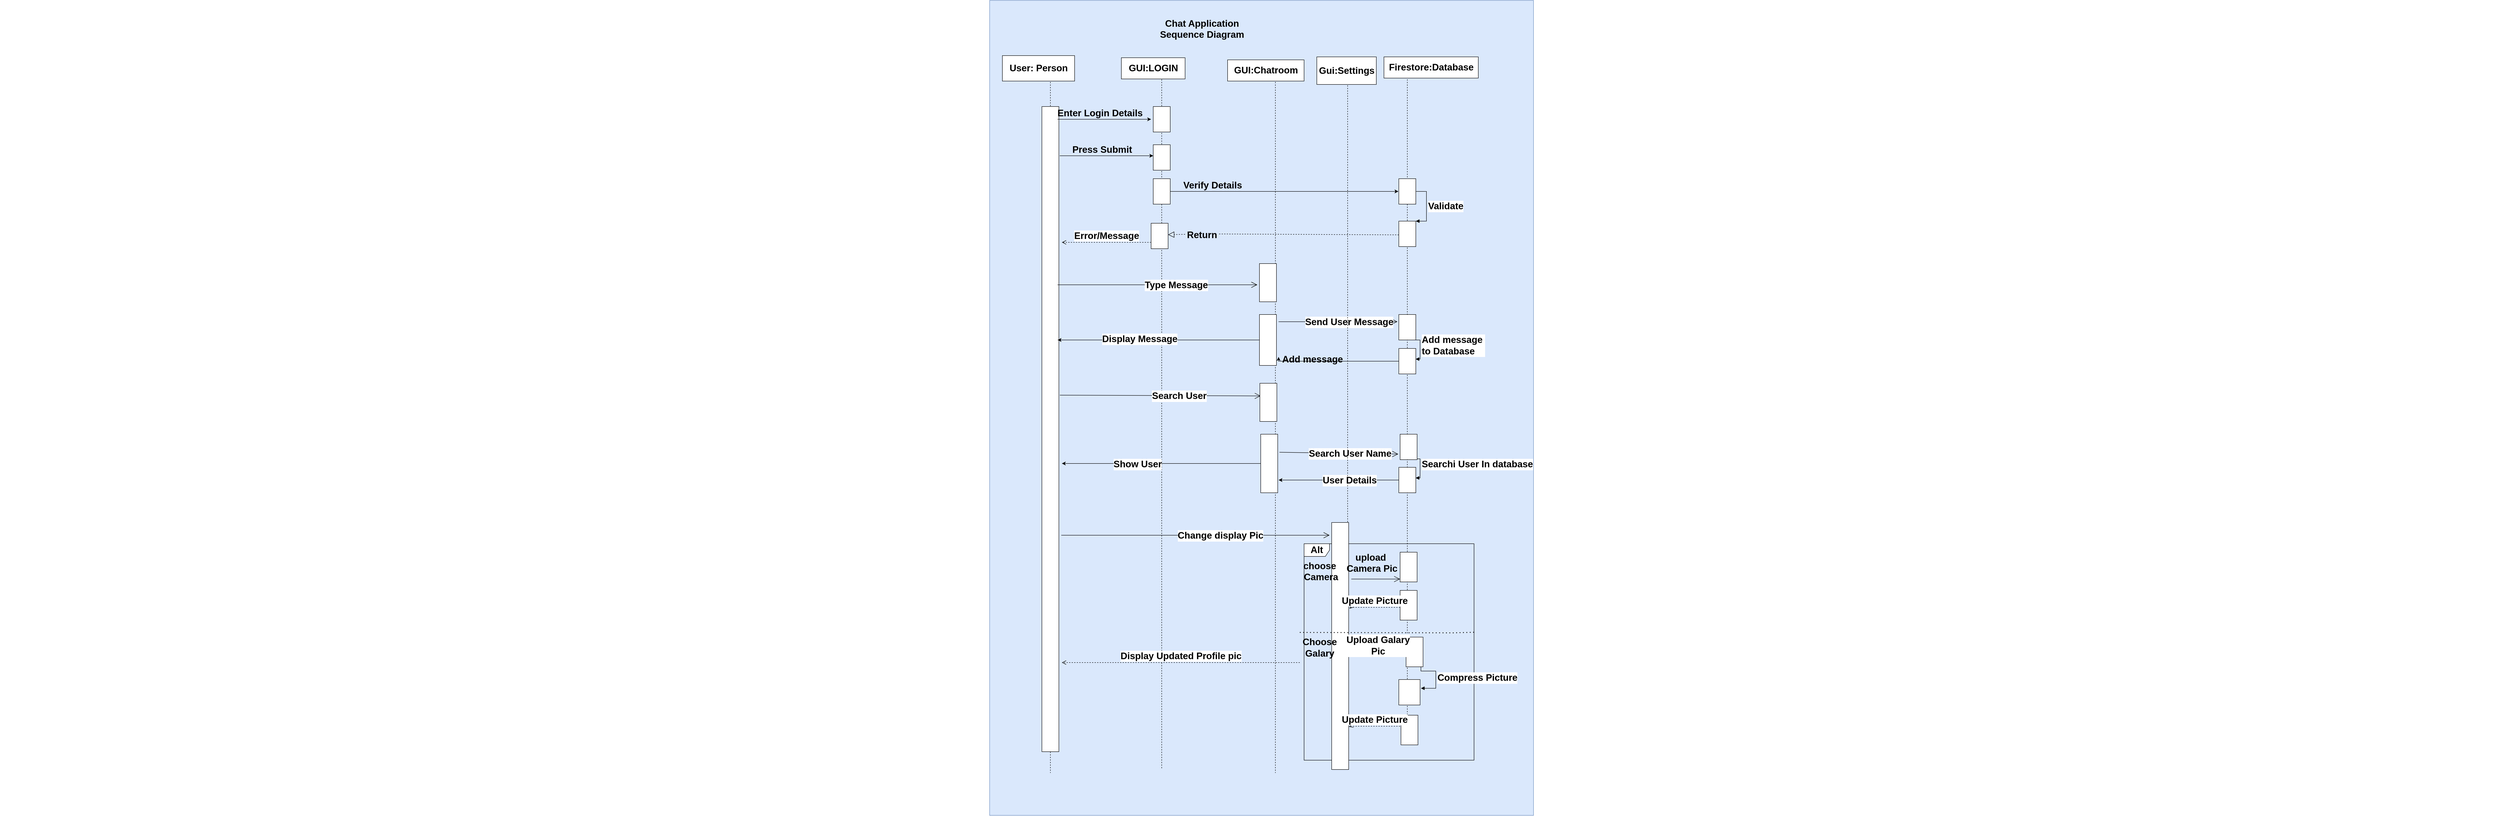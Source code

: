 <mxfile version="16.4.8" type="device"><diagram id="8HDTGGuXUnb9QSAIR5Yl" name="Page-1"><mxGraphModel dx="5076" dy="1203" grid="1" gridSize="10" guides="1" tooltips="1" connect="1" arrows="1" fold="1" page="1" pageScale="1" pageWidth="827" pageHeight="1169" math="0" shadow="0"><root><mxCell id="0"/><mxCell id="1" parent="0"/><mxCell id="cico70vKV6s5b3HXOE-F-1" value="" style="rounded=0;whiteSpace=wrap;html=1;fontSize=22;fillColor=#dae8fc;strokeColor=#6c8ebf;fontStyle=1" vertex="1" parent="1"><mxGeometry x="20" width="1280" height="1920" as="geometry"/></mxCell><mxCell id="cico70vKV6s5b3HXOE-F-2" value="Alt" style="shape=umlFrame;whiteSpace=wrap;html=1;fontSize=22;fontStyle=1" vertex="1" parent="1"><mxGeometry x="760" y="1280" width="400" height="510" as="geometry"/></mxCell><mxCell id="cico70vKV6s5b3HXOE-F-3" value="" style="endArrow=classic;html=1;rounded=0;fontSize=22;fontStyle=1" edge="1" parent="1" source="cico70vKV6s5b3HXOE-F-4"><mxGeometry width="50" height="50" relative="1" as="geometry"><mxPoint x="552" y="450" as="sourcePoint"/><mxPoint x="982.0" y="450" as="targetPoint"/></mxGeometry></mxCell><mxCell id="cico70vKV6s5b3HXOE-F-4" value=":Object" style="shape=umlLifeline;perimeter=lifelinePerimeter;whiteSpace=wrap;html=1;container=1;collapsible=0;recursiveResize=0;outlineConnect=0;fontSize=22;fontStyle=1" vertex="1" parent="1"><mxGeometry x="375" y="140" width="100" height="1670" as="geometry"/></mxCell><mxCell id="cico70vKV6s5b3HXOE-F-5" value="" style="rounded=0;whiteSpace=wrap;html=1;fontSize=22;fontStyle=1" vertex="1" parent="cico70vKV6s5b3HXOE-F-4"><mxGeometry x="30" y="110" width="40" height="60" as="geometry"/></mxCell><mxCell id="cico70vKV6s5b3HXOE-F-6" value="" style="rounded=0;whiteSpace=wrap;html=1;fontSize=22;fontStyle=1" vertex="1" parent="cico70vKV6s5b3HXOE-F-4"><mxGeometry x="30" y="200" width="40" height="60" as="geometry"/></mxCell><mxCell id="cico70vKV6s5b3HXOE-F-7" value="" style="rounded=0;whiteSpace=wrap;html=1;fontSize=22;fontStyle=1" vertex="1" parent="cico70vKV6s5b3HXOE-F-4"><mxGeometry x="30" y="280" width="40" height="60" as="geometry"/></mxCell><mxCell id="cico70vKV6s5b3HXOE-F-8" value="&lt;span style=&quot;color: rgba(0, 0, 0, 0); font-family: monospace; font-size: 22px;&quot;&gt;%3CmxGraphModel%3E%3Croot%3E%3CmxCell%20id%3D%220%22%2F%3E%3CmxCell%20id%3D%221%22%20parent%3D%220%22%2F%3E%3CmxCell%20id%3D%222%22%20value%3D%22%22%20style%3D%22rounded%3D0%3BwhiteSpace%3Dwrap%3Bhtml%3D1%3B%22%20vertex%3D%221%22%20parent%3D%221%22%3E%3CmxGeometry%20x%3D%22143%22%20y%3D%22250%22%20width%3D%2240%22%20height%3D%2260%22%20as%3D%22geometry%22%2F%3E%3C%2FmxCell%3E%3C%2Froot%3E%3C%2FmxGraphModel%3E&lt;/span&gt;" style="rounded=0;whiteSpace=wrap;html=1;fontSize=22;fontStyle=1" vertex="1" parent="cico70vKV6s5b3HXOE-F-4"><mxGeometry x="25" y="385" width="40" height="60" as="geometry"/></mxCell><mxCell id="cico70vKV6s5b3HXOE-F-9" value=":Object" style="shape=umlLifeline;perimeter=lifelinePerimeter;whiteSpace=wrap;html=1;container=1;collapsible=0;recursiveResize=0;outlineConnect=0;fontSize=22;fontStyle=1" vertex="1" parent="1"><mxGeometry x="625" y="140" width="135" height="1680" as="geometry"/></mxCell><mxCell id="cico70vKV6s5b3HXOE-F-10" value="&lt;span style=&quot;color: rgba(0, 0, 0, 0); font-family: monospace; font-size: 22px;&quot;&gt;%3CmxGraphModel%3E%3Croot%3E%3CmxCell%20id%3D%220%22%2F%3E%3CmxCell%20id%3D%221%22%20parent%3D%220%22%2F%3E%3CmxCell%20id%3D%222%22%20value%3D%22%22%20style%3D%22rounded%3D0%3BwhiteSpace%3Dwrap%3Bhtml%3D1%3B%22%20vertex%3D%221%22%20parent%3D%221%22%3E%3CmxGeometry%20x%3D%22143%22%20y%3D%22250%22%20width%3D%2240%22%20height%3D%2260%22%20as%3D%22geometry%22%2F%3E%3C%2FmxCell%3E%3C%2Froot%3E%3C%2FmxGraphModel%3E&lt;/span&gt;" style="rounded=0;whiteSpace=wrap;html=1;fontSize=22;fontStyle=1" vertex="1" parent="cico70vKV6s5b3HXOE-F-9"><mxGeometry x="30" y="480" width="40" height="90" as="geometry"/></mxCell><mxCell id="cico70vKV6s5b3HXOE-F-11" value="" style="html=1;points=[];perimeter=orthogonalPerimeter;fontSize=22;fontStyle=1" vertex="1" parent="cico70vKV6s5b3HXOE-F-9"><mxGeometry x="30" y="600" width="40" height="120" as="geometry"/></mxCell><mxCell id="cico70vKV6s5b3HXOE-F-12" value="GUI:Chatroom" style="html=1;fontSize=22;fontStyle=1" vertex="1" parent="cico70vKV6s5b3HXOE-F-9"><mxGeometry x="-45" width="180" height="50" as="geometry"/></mxCell><mxCell id="cico70vKV6s5b3HXOE-F-13" value=":Object" style="shape=umlLifeline;perimeter=lifelinePerimeter;whiteSpace=wrap;html=1;container=1;collapsible=0;recursiveResize=0;outlineConnect=0;fontSize=22;fontStyle=1" vertex="1" parent="1"><mxGeometry x="953" y="140" width="100" height="1614" as="geometry"/></mxCell><mxCell id="cico70vKV6s5b3HXOE-F-14" value="" style="rounded=0;whiteSpace=wrap;html=1;fontSize=22;fontStyle=1" vertex="1" parent="cico70vKV6s5b3HXOE-F-13"><mxGeometry x="30" y="280" width="40" height="60" as="geometry"/></mxCell><mxCell id="cico70vKV6s5b3HXOE-F-15" value="" style="html=1;points=[];perimeter=orthogonalPerimeter;fontSize=22;fontStyle=1" vertex="1" parent="cico70vKV6s5b3HXOE-F-13"><mxGeometry x="30" y="380" width="40" height="60" as="geometry"/></mxCell><mxCell id="cico70vKV6s5b3HXOE-F-16" value="Validate" style="edgeStyle=orthogonalEdgeStyle;html=1;align=left;spacingLeft=2;endArrow=block;rounded=0;entryX=1;entryY=0;exitX=1;exitY=0.5;exitDx=0;exitDy=0;fontSize=22;fontStyle=1" edge="1" parent="cico70vKV6s5b3HXOE-F-13" source="cico70vKV6s5b3HXOE-F-14" target="cico70vKV6s5b3HXOE-F-15"><mxGeometry relative="1" as="geometry"><mxPoint x="-50" y="360" as="sourcePoint"/><Array as="points"><mxPoint x="95" y="310"/><mxPoint x="95" y="380"/></Array></mxGeometry></mxCell><mxCell id="cico70vKV6s5b3HXOE-F-17" value="" style="html=1;points=[];perimeter=orthogonalPerimeter;fontSize=22;fontStyle=1" vertex="1" parent="cico70vKV6s5b3HXOE-F-13"><mxGeometry x="30" y="600" width="40" height="60" as="geometry"/></mxCell><mxCell id="cico70vKV6s5b3HXOE-F-18" value="" style="html=1;points=[];perimeter=orthogonalPerimeter;fontSize=22;fontStyle=1" vertex="1" parent="cico70vKV6s5b3HXOE-F-13"><mxGeometry x="30" y="680" width="40" height="60" as="geometry"/></mxCell><mxCell id="cico70vKV6s5b3HXOE-F-19" value="Add message&amp;nbsp;&lt;br style=&quot;font-size: 22px;&quot;&gt;to Database" style="edgeStyle=orthogonalEdgeStyle;html=1;align=left;spacingLeft=2;endArrow=block;rounded=0;entryX=0.989;entryY=0.417;fontSize=22;entryDx=0;entryDy=0;entryPerimeter=0;fontStyle=1" edge="1" parent="cico70vKV6s5b3HXOE-F-13" target="cico70vKV6s5b3HXOE-F-18"><mxGeometry relative="1" as="geometry"><mxPoint x="50" y="660" as="sourcePoint"/><Array as="points"><mxPoint x="80" y="660"/><mxPoint x="80" y="705"/></Array></mxGeometry></mxCell><mxCell id="cico70vKV6s5b3HXOE-F-20" value="" style="html=1;points=[];perimeter=orthogonalPerimeter;fontSize=22;fontStyle=1" vertex="1" parent="cico70vKV6s5b3HXOE-F-13"><mxGeometry x="30" y="960" width="40" height="60" as="geometry"/></mxCell><mxCell id="cico70vKV6s5b3HXOE-F-21" value="Searchi User In database" style="edgeStyle=orthogonalEdgeStyle;html=1;align=left;spacingLeft=2;endArrow=block;rounded=0;entryX=0.989;entryY=0.417;fontSize=22;entryDx=0;entryDy=0;entryPerimeter=0;fontStyle=1" edge="1" parent="cico70vKV6s5b3HXOE-F-13" target="cico70vKV6s5b3HXOE-F-20"><mxGeometry relative="1" as="geometry"><mxPoint x="50" y="940.0" as="sourcePoint"/><Array as="points"><mxPoint x="80" y="940"/><mxPoint x="80" y="985"/></Array></mxGeometry></mxCell><mxCell id="cico70vKV6s5b3HXOE-F-22" value="" style="html=1;points=[];perimeter=orthogonalPerimeter;fontSize=22;fontStyle=1" vertex="1" parent="cico70vKV6s5b3HXOE-F-13"><mxGeometry x="33" y="1250" width="40" height="70" as="geometry"/></mxCell><mxCell id="cico70vKV6s5b3HXOE-F-23" value="" style="html=1;points=[];perimeter=orthogonalPerimeter;fontSize=22;fontStyle=1" vertex="1" parent="cico70vKV6s5b3HXOE-F-13"><mxGeometry x="30" y="1460" width="50" height="60" as="geometry"/></mxCell><mxCell id="cico70vKV6s5b3HXOE-F-24" value="" style="html=1;points=[];perimeter=orthogonalPerimeter;fontSize=22;fontStyle=1" vertex="1" parent="cico70vKV6s5b3HXOE-F-13"><mxGeometry x="35" y="1544" width="40" height="70" as="geometry"/></mxCell><mxCell id="cico70vKV6s5b3HXOE-F-25" value=":Object" style="shape=umlLifeline;perimeter=lifelinePerimeter;whiteSpace=wrap;html=1;container=1;collapsible=0;recursiveResize=0;outlineConnect=0;fontSize=22;fontStyle=1" vertex="1" parent="1"><mxGeometry x="106" y="140" width="114" height="1680" as="geometry"/></mxCell><mxCell id="cico70vKV6s5b3HXOE-F-26" value="" style="rounded=0;whiteSpace=wrap;html=1;fontSize=22;fontStyle=1" vertex="1" parent="cico70vKV6s5b3HXOE-F-25"><mxGeometry x="37" y="110" width="40" height="1520" as="geometry"/></mxCell><mxCell id="cico70vKV6s5b3HXOE-F-27" value="User: Person" style="html=1;fontSize=22;fontStyle=1" vertex="1" parent="1"><mxGeometry x="50" y="130" width="170" height="60" as="geometry"/></mxCell><mxCell id="cico70vKV6s5b3HXOE-F-28" value="GUI:LOGIN" style="html=1;fontSize=22;fontStyle=1" vertex="1" parent="1"><mxGeometry x="330" y="135" width="150" height="50" as="geometry"/></mxCell><mxCell id="cico70vKV6s5b3HXOE-F-29" value="Firestore:Database" style="html=1;fontSize=22;fontStyle=1" vertex="1" parent="1"><mxGeometry x="948" y="133" width="222" height="50" as="geometry"/></mxCell><mxCell id="cico70vKV6s5b3HXOE-F-30" value="" style="endArrow=classic;html=1;rounded=0;fontSize=22;fontStyle=1" edge="1" parent="1"><mxGeometry width="50" height="50" relative="1" as="geometry"><mxPoint x="180" y="280" as="sourcePoint"/><mxPoint x="400" y="280" as="targetPoint"/></mxGeometry></mxCell><mxCell id="cico70vKV6s5b3HXOE-F-31" value="Enter Login Details" style="text;align=center;fontStyle=1;verticalAlign=middle;spacingLeft=3;spacingRight=3;strokeColor=none;rotatable=0;points=[[0,0.5],[1,0.5]];portConstraint=eastwest;fontSize=22;" vertex="1" parent="1"><mxGeometry x="240" y="250" width="80" height="26" as="geometry"/></mxCell><mxCell id="cico70vKV6s5b3HXOE-F-32" value="" style="endArrow=classic;html=1;rounded=0;fontSize=22;fontStyle=1" edge="1" parent="1"><mxGeometry width="50" height="50" relative="1" as="geometry"><mxPoint x="185" y="366.0" as="sourcePoint"/><mxPoint x="405" y="366.0" as="targetPoint"/></mxGeometry></mxCell><mxCell id="cico70vKV6s5b3HXOE-F-33" value="Press Submit" style="text;align=center;fontStyle=1;verticalAlign=middle;spacingLeft=3;spacingRight=3;strokeColor=none;rotatable=0;points=[[0,0.5],[1,0.5]];portConstraint=eastwest;fontSize=22;" vertex="1" parent="1"><mxGeometry x="245" y="336" width="80" height="26" as="geometry"/></mxCell><mxCell id="cico70vKV6s5b3HXOE-F-34" value="Verify Details" style="text;align=center;fontStyle=1;verticalAlign=middle;spacingLeft=3;spacingRight=3;strokeColor=none;rotatable=0;points=[[0,0.5],[1,0.5]];portConstraint=eastwest;fontSize=22;" vertex="1" parent="1"><mxGeometry x="505" y="420" width="80" height="26" as="geometry"/></mxCell><mxCell id="cico70vKV6s5b3HXOE-F-35" value="" style="endArrow=block;dashed=1;endFill=0;endSize=12;html=1;rounded=0;fontSize=22;exitX=0;exitY=0.539;exitDx=0;exitDy=0;exitPerimeter=0;startArrow=none;fontStyle=1" edge="1" parent="1" source="cico70vKV6s5b3HXOE-F-36"><mxGeometry width="160" relative="1" as="geometry"><mxPoint x="440" y="720" as="sourcePoint"/><mxPoint x="440" y="552" as="targetPoint"/><Array as="points"/></mxGeometry></mxCell><mxCell id="cico70vKV6s5b3HXOE-F-36" value="Return" style="text;align=center;fontStyle=1;verticalAlign=middle;spacingLeft=3;spacingRight=3;strokeColor=none;rotatable=0;points=[[0,0.5],[1,0.5]];portConstraint=eastwest;fontSize=22;" vertex="1" parent="1"><mxGeometry x="480" y="537" width="80" height="26" as="geometry"/></mxCell><mxCell id="cico70vKV6s5b3HXOE-F-37" value="" style="endArrow=none;dashed=1;endFill=0;endSize=12;html=1;rounded=0;fontSize=22;exitX=0;exitY=0.539;exitDx=0;exitDy=0;exitPerimeter=0;fontStyle=1" edge="1" parent="1" source="cico70vKV6s5b3HXOE-F-15" target="cico70vKV6s5b3HXOE-F-36"><mxGeometry width="160" relative="1" as="geometry"><mxPoint x="982" y="552.34" as="sourcePoint"/><mxPoint x="667" y="550.263" as="targetPoint"/><Array as="points"/></mxGeometry></mxCell><mxCell id="cico70vKV6s5b3HXOE-F-38" value="" style="endArrow=open;endFill=1;endSize=12;html=1;rounded=0;fontSize=22;fontStyle=1" edge="1" parent="1"><mxGeometry width="160" relative="1" as="geometry"><mxPoint x="180" y="670" as="sourcePoint"/><mxPoint x="650" y="670" as="targetPoint"/><Array as="points"><mxPoint x="340" y="670"/></Array></mxGeometry></mxCell><mxCell id="cico70vKV6s5b3HXOE-F-39" value="Type Message" style="edgeLabel;html=1;align=center;verticalAlign=middle;resizable=0;points=[];fontSize=22;fontStyle=1" vertex="1" connectable="0" parent="cico70vKV6s5b3HXOE-F-38"><mxGeometry x="0.186" y="-1" relative="1" as="geometry"><mxPoint as="offset"/></mxGeometry></mxCell><mxCell id="cico70vKV6s5b3HXOE-F-40" value="Error/Message" style="html=1;verticalAlign=bottom;endArrow=open;dashed=1;endSize=8;rounded=0;fontSize=22;fontStyle=1" edge="1" parent="1"><mxGeometry relative="1" as="geometry"><mxPoint x="400" y="570" as="sourcePoint"/><mxPoint x="190" y="570" as="targetPoint"/></mxGeometry></mxCell><mxCell id="cico70vKV6s5b3HXOE-F-41" value="" style="endArrow=open;endFill=1;endSize=12;html=1;rounded=0;fontSize=22;entryX=0;entryY=0.5;entryDx=0;entryDy=0;exitX=0.982;exitY=0.626;exitDx=0;exitDy=0;exitPerimeter=0;fontStyle=1" edge="1" parent="1"><mxGeometry width="160" relative="1" as="geometry"><mxPoint x="185.28" y="930" as="sourcePoint"/><mxPoint x="658" y="931.84" as="targetPoint"/></mxGeometry></mxCell><mxCell id="cico70vKV6s5b3HXOE-F-42" value="Search User" style="edgeLabel;html=1;align=center;verticalAlign=middle;resizable=0;points=[];fontSize=22;fontStyle=1" vertex="1" connectable="0" parent="cico70vKV6s5b3HXOE-F-41"><mxGeometry x="0.186" y="-1" relative="1" as="geometry"><mxPoint as="offset"/></mxGeometry></mxCell><mxCell id="cico70vKV6s5b3HXOE-F-43" value="" style="endArrow=open;endFill=1;endSize=12;html=1;rounded=0;fontSize=22;entryX=0;entryY=0.5;entryDx=0;entryDy=0;fontStyle=1" edge="1" parent="1"><mxGeometry width="160" relative="1" as="geometry"><mxPoint x="700" y="757" as="sourcePoint"/><mxPoint x="979.72" y="756.84" as="targetPoint"/></mxGeometry></mxCell><mxCell id="cico70vKV6s5b3HXOE-F-44" value="Send User Message" style="edgeLabel;html=1;align=center;verticalAlign=middle;resizable=0;points=[];fontSize=22;fontStyle=1" vertex="1" connectable="0" parent="cico70vKV6s5b3HXOE-F-43"><mxGeometry x="0.186" y="-1" relative="1" as="geometry"><mxPoint as="offset"/></mxGeometry></mxCell><mxCell id="cico70vKV6s5b3HXOE-F-45" value="&lt;span style=&quot;color: rgba(0, 0, 0, 0); font-family: monospace; font-size: 22px;&quot;&gt;%3CmxGraphModel%3E%3Croot%3E%3CmxCell%20id%3D%220%22%2F%3E%3CmxCell%20id%3D%221%22%20parent%3D%220%22%2F%3E%3CmxCell%20id%3D%222%22%20value%3D%22%22%20style%3D%22rounded%3D0%3BwhiteSpace%3Dwrap%3Bhtml%3D1%3B%22%20vertex%3D%221%22%20parent%3D%221%22%3E%3CmxGeometry%20x%3D%22143%22%20y%3D%22250%22%20width%3D%2240%22%20height%3D%2260%22%20as%3D%22geometry%22%2F%3E%3C%2FmxCell%3E%3C%2Froot%3E%3C%2FmxGraphModel%3E&lt;/span&gt;" style="rounded=0;whiteSpace=wrap;html=1;fontSize=22;fontStyle=1" vertex="1" parent="1"><mxGeometry x="656" y="902" width="40" height="90" as="geometry"/></mxCell><mxCell id="cico70vKV6s5b3HXOE-F-46" style="edgeStyle=orthogonalEdgeStyle;rounded=0;orthogonalLoop=1;jettySize=auto;html=1;fontSize=22;fontStyle=1" edge="1" parent="1" source="cico70vKV6s5b3HXOE-F-48"><mxGeometry relative="1" as="geometry"><mxPoint x="190" y="1091" as="targetPoint"/><Array as="points"><mxPoint x="290" y="1091"/><mxPoint x="290" y="1091"/></Array></mxGeometry></mxCell><mxCell id="cico70vKV6s5b3HXOE-F-47" value="Show User" style="edgeLabel;html=1;align=center;verticalAlign=middle;resizable=0;points=[];fontSize=22;fontStyle=1" vertex="1" connectable="0" parent="cico70vKV6s5b3HXOE-F-46"><mxGeometry x="0.245" y="2" relative="1" as="geometry"><mxPoint x="1" as="offset"/></mxGeometry></mxCell><mxCell id="cico70vKV6s5b3HXOE-F-48" value="" style="html=1;points=[];perimeter=orthogonalPerimeter;fontSize=22;fontStyle=1" vertex="1" parent="1"><mxGeometry x="658" y="1022" width="40" height="138" as="geometry"/></mxCell><mxCell id="cico70vKV6s5b3HXOE-F-49" value="" style="html=1;points=[];perimeter=orthogonalPerimeter;fontSize=22;fontStyle=1" vertex="1" parent="1"><mxGeometry x="986" y="1022" width="40" height="60" as="geometry"/></mxCell><mxCell id="cico70vKV6s5b3HXOE-F-50" value="" style="endArrow=open;endFill=1;endSize=12;html=1;rounded=0;fontSize=22;entryX=0;entryY=0.5;entryDx=0;entryDy=0;exitX=1.102;exitY=0.308;exitDx=0;exitDy=0;exitPerimeter=0;fontStyle=1" edge="1" parent="1" source="cico70vKV6s5b3HXOE-F-48"><mxGeometry width="160" relative="1" as="geometry"><mxPoint x="809" y="1069" as="sourcePoint"/><mxPoint x="981.72" y="1068.84" as="targetPoint"/></mxGeometry></mxCell><mxCell id="cico70vKV6s5b3HXOE-F-51" value="Search User Name" style="edgeLabel;html=1;align=center;verticalAlign=middle;resizable=0;points=[];fontSize=22;fontStyle=1" vertex="1" connectable="0" parent="cico70vKV6s5b3HXOE-F-50"><mxGeometry x="0.186" y="-1" relative="1" as="geometry"><mxPoint as="offset"/></mxGeometry></mxCell><mxCell id="cico70vKV6s5b3HXOE-F-52" style="edgeStyle=orthogonalEdgeStyle;rounded=0;orthogonalLoop=1;jettySize=auto;html=1;fontSize=22;fontStyle=1" edge="1" parent="1" source="cico70vKV6s5b3HXOE-F-18"><mxGeometry relative="1" as="geometry"><mxPoint x="700" y="840" as="targetPoint"/><Array as="points"><mxPoint x="780" y="850"/><mxPoint x="780" y="850"/></Array></mxGeometry></mxCell><mxCell id="cico70vKV6s5b3HXOE-F-53" value="Add message" style="text;align=center;fontStyle=1;verticalAlign=middle;spacingLeft=3;spacingRight=3;strokeColor=none;rotatable=0;points=[[0,0.5],[1,0.5]];portConstraint=eastwest;fontSize=22;" vertex="1" parent="1"><mxGeometry x="740" y="830" width="80" height="26" as="geometry"/></mxCell><mxCell id="cico70vKV6s5b3HXOE-F-54" style="edgeStyle=orthogonalEdgeStyle;rounded=0;orthogonalLoop=1;jettySize=auto;html=1;fontSize=22;fontStyle=1" edge="1" parent="1" source="cico70vKV6s5b3HXOE-F-11"><mxGeometry relative="1" as="geometry"><mxPoint x="180" y="800" as="targetPoint"/><Array as="points"><mxPoint x="300" y="800"/><mxPoint x="300" y="800"/></Array></mxGeometry></mxCell><mxCell id="cico70vKV6s5b3HXOE-F-55" value="Display Message" style="edgeLabel;html=1;align=center;verticalAlign=middle;resizable=0;points=[];fontSize=22;fontStyle=1" vertex="1" connectable="0" parent="cico70vKV6s5b3HXOE-F-54"><mxGeometry x="0.19" y="-2" relative="1" as="geometry"><mxPoint as="offset"/></mxGeometry></mxCell><mxCell id="cico70vKV6s5b3HXOE-F-56" style="edgeStyle=orthogonalEdgeStyle;rounded=0;orthogonalLoop=1;jettySize=auto;html=1;fontSize=22;fontStyle=1" edge="1" parent="1" source="cico70vKV6s5b3HXOE-F-20"><mxGeometry relative="1" as="geometry"><mxPoint x="700" y="1130" as="targetPoint"/><Array as="points"><mxPoint x="810" y="1130"/><mxPoint x="810" y="1130"/></Array></mxGeometry></mxCell><mxCell id="cico70vKV6s5b3HXOE-F-57" value="User Details" style="edgeLabel;html=1;align=center;verticalAlign=middle;resizable=0;points=[];fontSize=22;fontStyle=1" vertex="1" connectable="0" parent="cico70vKV6s5b3HXOE-F-56"><mxGeometry x="-0.176" y="1" relative="1" as="geometry"><mxPoint as="offset"/></mxGeometry></mxCell><mxCell id="cico70vKV6s5b3HXOE-F-58" value=":Object" style="shape=umlLifeline;perimeter=lifelinePerimeter;whiteSpace=wrap;html=1;container=1;collapsible=0;recursiveResize=0;outlineConnect=0;fontSize=22;fontStyle=1" vertex="1" parent="1"><mxGeometry x="795" y="142" width="135" height="1670" as="geometry"/></mxCell><mxCell id="cico70vKV6s5b3HXOE-F-59" value="&lt;span style=&quot;color: rgba(0, 0, 0, 0); font-family: monospace; font-size: 22px;&quot;&gt;%3CmxGraphModel%3E%3Croot%3E%3CmxCell%20id%3D%220%22%2F%3E%3CmxCell%20id%3D%221%22%20parent%3D%220%22%2F%3E%3CmxCell%20id%3D%222%22%20value%3D%22%22%20style%3D%22rounded%3D0%3BwhiteSpace%3Dwrap%3Bhtml%3D1%3B%22%20vertex%3D%221%22%20parent%3D%221%22%3E%3CmxGeometry%20x%3D%22143%22%20y%3D%22250%22%20width%3D%2240%22%20height%3D%2260%22%20as%3D%22geometry%22%2F%3E%3C%2FmxCell%3E%3C%2Froot%3E%3C%2FmxGraphModel%3E&lt;/span&gt;" style="rounded=0;whiteSpace=wrap;html=1;fontSize=22;fontStyle=1" vertex="1" parent="cico70vKV6s5b3HXOE-F-58"><mxGeometry x="30" y="1088" width="40" height="582" as="geometry"/></mxCell><mxCell id="cico70vKV6s5b3HXOE-F-60" value="Gui:Settings" style="html=1;fontSize=22;fontStyle=1" vertex="1" parent="cico70vKV6s5b3HXOE-F-58"><mxGeometry x="-5" y="-9" width="140" height="65" as="geometry"/></mxCell><mxCell id="cico70vKV6s5b3HXOE-F-61" value="" style="endArrow=open;endFill=1;endSize=12;html=1;rounded=0;fontSize=22;exitX=0.982;exitY=0.626;exitDx=0;exitDy=0;exitPerimeter=0;fontStyle=1" edge="1" parent="1"><mxGeometry width="160" relative="1" as="geometry"><mxPoint x="188.64" y="1260" as="sourcePoint"/><mxPoint x="820" y="1260" as="targetPoint"/></mxGeometry></mxCell><mxCell id="cico70vKV6s5b3HXOE-F-62" value="Change display Pic" style="edgeLabel;html=1;align=center;verticalAlign=middle;resizable=0;points=[];fontSize=22;fontStyle=1" vertex="1" connectable="0" parent="cico70vKV6s5b3HXOE-F-61"><mxGeometry x="0.186" y="-1" relative="1" as="geometry"><mxPoint as="offset"/></mxGeometry></mxCell><mxCell id="cico70vKV6s5b3HXOE-F-63" value="choose &#10;Camera" style="text;align=center;fontStyle=1;verticalAlign=middle;spacingLeft=3;spacingRight=3;strokeColor=none;rotatable=0;points=[[0,0.5],[1,0.5]];portConstraint=eastwest;fontSize=22;" vertex="1" parent="1"><mxGeometry x="760" y="1330" width="80" height="26" as="geometry"/></mxCell><mxCell id="cico70vKV6s5b3HXOE-F-64" value="" style="html=1;points=[];perimeter=orthogonalPerimeter;fontSize=22;fontStyle=1" vertex="1" parent="1"><mxGeometry x="986" y="1300" width="40" height="70" as="geometry"/></mxCell><mxCell id="cico70vKV6s5b3HXOE-F-65" value="" style="endArrow=open;endFill=1;endSize=12;html=1;rounded=0;fontSize=22;exitX=1.156;exitY=0.229;exitDx=0;exitDy=0;exitPerimeter=0;fontStyle=1" edge="1" parent="1" source="cico70vKV6s5b3HXOE-F-59" target="cico70vKV6s5b3HXOE-F-64"><mxGeometry width="160" relative="1" as="geometry"><mxPoint x="660" y="1380" as="sourcePoint"/><mxPoint x="820" y="1380" as="targetPoint"/></mxGeometry></mxCell><mxCell id="cico70vKV6s5b3HXOE-F-66" value="upload &#10;Camera Pic" style="text;align=center;fontStyle=1;verticalAlign=middle;spacingLeft=3;spacingRight=3;strokeColor=none;rotatable=0;points=[[0,0.5],[1,0.5]];portConstraint=eastwest;fontSize=22;" vertex="1" parent="1"><mxGeometry x="880" y="1310" width="80" height="26" as="geometry"/></mxCell><mxCell id="cico70vKV6s5b3HXOE-F-67" value="Update Picture" style="html=1;verticalAlign=bottom;endArrow=open;dashed=1;endSize=8;rounded=0;fontSize=22;entryX=1.045;entryY=0.349;entryDx=0;entryDy=0;entryPerimeter=0;fontStyle=1" edge="1" parent="1" source="cico70vKV6s5b3HXOE-F-22" target="cico70vKV6s5b3HXOE-F-59"><mxGeometry relative="1" as="geometry"><mxPoint x="780" y="1370" as="sourcePoint"/><mxPoint x="700" y="1370" as="targetPoint"/><Array as="points"><mxPoint x="870" y="1430"/></Array></mxGeometry></mxCell><mxCell id="cico70vKV6s5b3HXOE-F-68" value="" style="endArrow=none;dashed=1;html=1;dashPattern=1 3;strokeWidth=2;rounded=0;fontSize=22;entryX=1.003;entryY=0.409;entryDx=0;entryDy=0;entryPerimeter=0;fontStyle=1" edge="1" parent="1" target="cico70vKV6s5b3HXOE-F-2"><mxGeometry width="50" height="50" relative="1" as="geometry"><mxPoint x="750" y="1489" as="sourcePoint"/><mxPoint x="1100" y="1485" as="targetPoint"/><Array as="points"><mxPoint x="1110" y="1490"/></Array></mxGeometry></mxCell><mxCell id="cico70vKV6s5b3HXOE-F-69" value="Choose&lt;br style=&quot;font-size: 22px;&quot;&gt;Galary" style="text;html=1;strokeColor=none;fillColor=none;align=center;verticalAlign=middle;whiteSpace=wrap;rounded=0;fontSize=22;fontStyle=1" vertex="1" parent="1"><mxGeometry x="767" y="1510" width="60" height="30" as="geometry"/></mxCell><mxCell id="cico70vKV6s5b3HXOE-F-70" value="" style="html=1;points=[];perimeter=orthogonalPerimeter;fontSize=22;fontStyle=1" vertex="1" parent="1"><mxGeometry x="1000" y="1500" width="40" height="70" as="geometry"/></mxCell><mxCell id="cico70vKV6s5b3HXOE-F-71" value="" style="endArrow=classic;html=1;rounded=0;fontSize=22;entryX=0.028;entryY=0.418;entryDx=0;entryDy=0;entryPerimeter=0;fontStyle=1" edge="1" parent="1" target="cico70vKV6s5b3HXOE-F-70"><mxGeometry width="50" height="50" relative="1" as="geometry"><mxPoint x="870" y="1530" as="sourcePoint"/><mxPoint x="990" y="1530" as="targetPoint"/></mxGeometry></mxCell><mxCell id="cico70vKV6s5b3HXOE-F-72" value="Upload Galary&lt;br style=&quot;font-size: 22px;&quot;&gt;Pic" style="edgeLabel;html=1;align=center;verticalAlign=middle;resizable=0;points=[];fontSize=22;fontStyle=1" vertex="1" connectable="0" parent="cico70vKV6s5b3HXOE-F-71"><mxGeometry x="-0.274" y="-4" relative="1" as="geometry"><mxPoint x="16" y="-14" as="offset"/></mxGeometry></mxCell><mxCell id="cico70vKV6s5b3HXOE-F-73" value="Compress Picture" style="edgeStyle=orthogonalEdgeStyle;html=1;align=left;spacingLeft=2;endArrow=block;rounded=0;fontSize=22;entryX=1.04;entryY=0.343;entryDx=0;entryDy=0;entryPerimeter=0;fontStyle=1" edge="1" parent="1" source="cico70vKV6s5b3HXOE-F-70" target="cico70vKV6s5b3HXOE-F-23"><mxGeometry relative="1" as="geometry"><mxPoint x="1005" y="1580" as="sourcePoint"/><Array as="points"><mxPoint x="1035" y="1580"/><mxPoint x="1070" y="1580"/><mxPoint x="1070" y="1621"/></Array><mxPoint x="1010" y="1620" as="targetPoint"/></mxGeometry></mxCell><mxCell id="cico70vKV6s5b3HXOE-F-74" value="Update Picture" style="html=1;verticalAlign=bottom;endArrow=open;dashed=1;endSize=8;rounded=0;fontSize=22;entryX=1.015;entryY=0.401;entryDx=0;entryDy=0;entryPerimeter=0;fontStyle=1" edge="1" parent="1"><mxGeometry relative="1" as="geometry"><mxPoint x="986" y="1710" as="sourcePoint"/><mxPoint x="865.6" y="1711.302" as="targetPoint"/><Array as="points"><mxPoint x="870" y="1710"/></Array></mxGeometry></mxCell><mxCell id="cico70vKV6s5b3HXOE-F-75" value="Display Updated Profile pic" style="html=1;verticalAlign=bottom;endArrow=open;dashed=1;endSize=8;rounded=0;fontSize=22;fontStyle=1" edge="1" parent="1"><mxGeometry relative="1" as="geometry"><mxPoint x="750" y="1560" as="sourcePoint"/><mxPoint x="190" y="1560" as="targetPoint"/></mxGeometry></mxCell><mxCell id="cico70vKV6s5b3HXOE-F-76" value="Chat Application&#10;Sequence Diagram" style="text;align=center;fontStyle=1;verticalAlign=middle;spacingLeft=3;spacingRight=3;strokeColor=none;rotatable=0;points=[[0,0.5],[1,0.5]];portConstraint=eastwest;fontSize=22;" vertex="1" parent="1"><mxGeometry x="370" y="30" width="300" height="70" as="geometry"/></mxCell></root></mxGraphModel></diagram></mxfile>